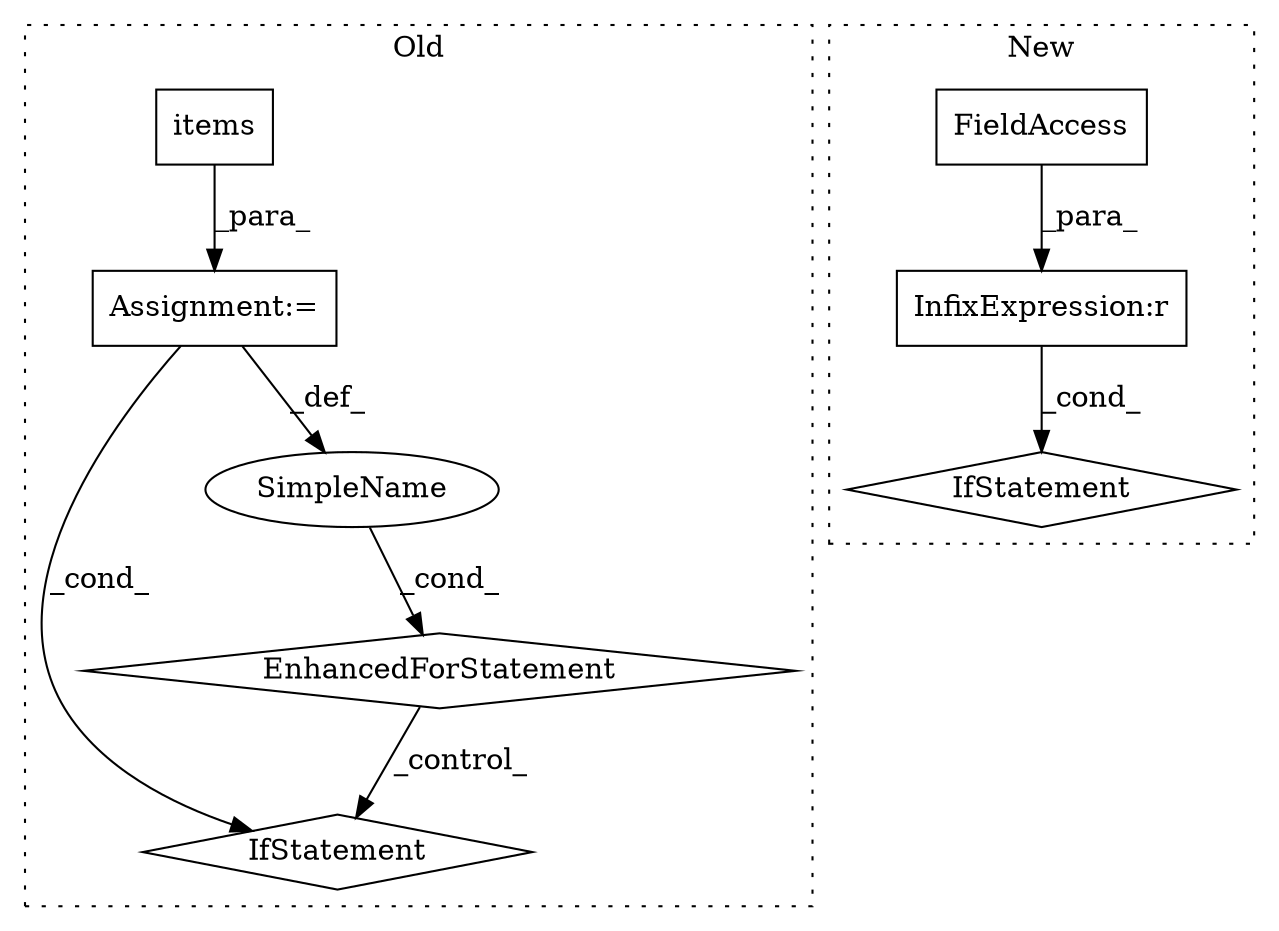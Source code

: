 digraph G {
subgraph cluster0 {
1 [label="items" a="32" s="6847" l="7" shape="box"];
3 [label="Assignment:=" a="7" s="6771,6854" l="63,2" shape="box"];
4 [label="EnhancedForStatement" a="70" s="6771,6854" l="63,2" shape="diamond"];
5 [label="IfStatement" a="25" s="6864,6890" l="10,2" shape="diamond"];
6 [label="SimpleName" a="42" s="6838" l="1" shape="ellipse"];
label = "Old";
style="dotted";
}
subgraph cluster1 {
2 [label="IfStatement" a="25" s="6306,6364" l="4,2" shape="diamond"];
7 [label="InfixExpression:r" a="27" s="6336" l="3" shape="box"];
8 [label="FieldAccess" a="22" s="6327" l="9" shape="box"];
label = "New";
style="dotted";
}
1 -> 3 [label="_para_"];
3 -> 5 [label="_cond_"];
3 -> 6 [label="_def_"];
4 -> 5 [label="_control_"];
6 -> 4 [label="_cond_"];
7 -> 2 [label="_cond_"];
8 -> 7 [label="_para_"];
}